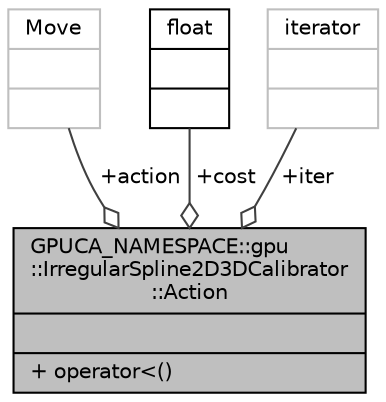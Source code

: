 digraph "GPUCA_NAMESPACE::gpu::IrregularSpline2D3DCalibrator::Action"
{
 // INTERACTIVE_SVG=YES
  bgcolor="transparent";
  edge [fontname="Helvetica",fontsize="10",labelfontname="Helvetica",labelfontsize="10"];
  node [fontname="Helvetica",fontsize="10",shape=record];
  Node1 [label="{GPUCA_NAMESPACE::gpu\l::IrregularSpline2D3DCalibrator\l::Action\n||+ operator\<()\l}",height=0.2,width=0.4,color="black", fillcolor="grey75", style="filled", fontcolor="black"];
  Node2 -> Node1 [color="grey25",fontsize="10",style="solid",label=" +action" ,arrowhead="odiamond",fontname="Helvetica"];
  Node2 [label="{Move\n||}",height=0.2,width=0.4,color="grey75"];
  Node3 -> Node1 [color="grey25",fontsize="10",style="solid",label=" +cost" ,arrowhead="odiamond",fontname="Helvetica"];
  Node3 [label="{float\n||}",height=0.2,width=0.4,color="black",URL="$d4/dc3/classfloat.html"];
  Node4 -> Node1 [color="grey25",fontsize="10",style="solid",label=" +iter" ,arrowhead="odiamond",fontname="Helvetica"];
  Node4 [label="{iterator\n||}",height=0.2,width=0.4,color="grey75"];
}
